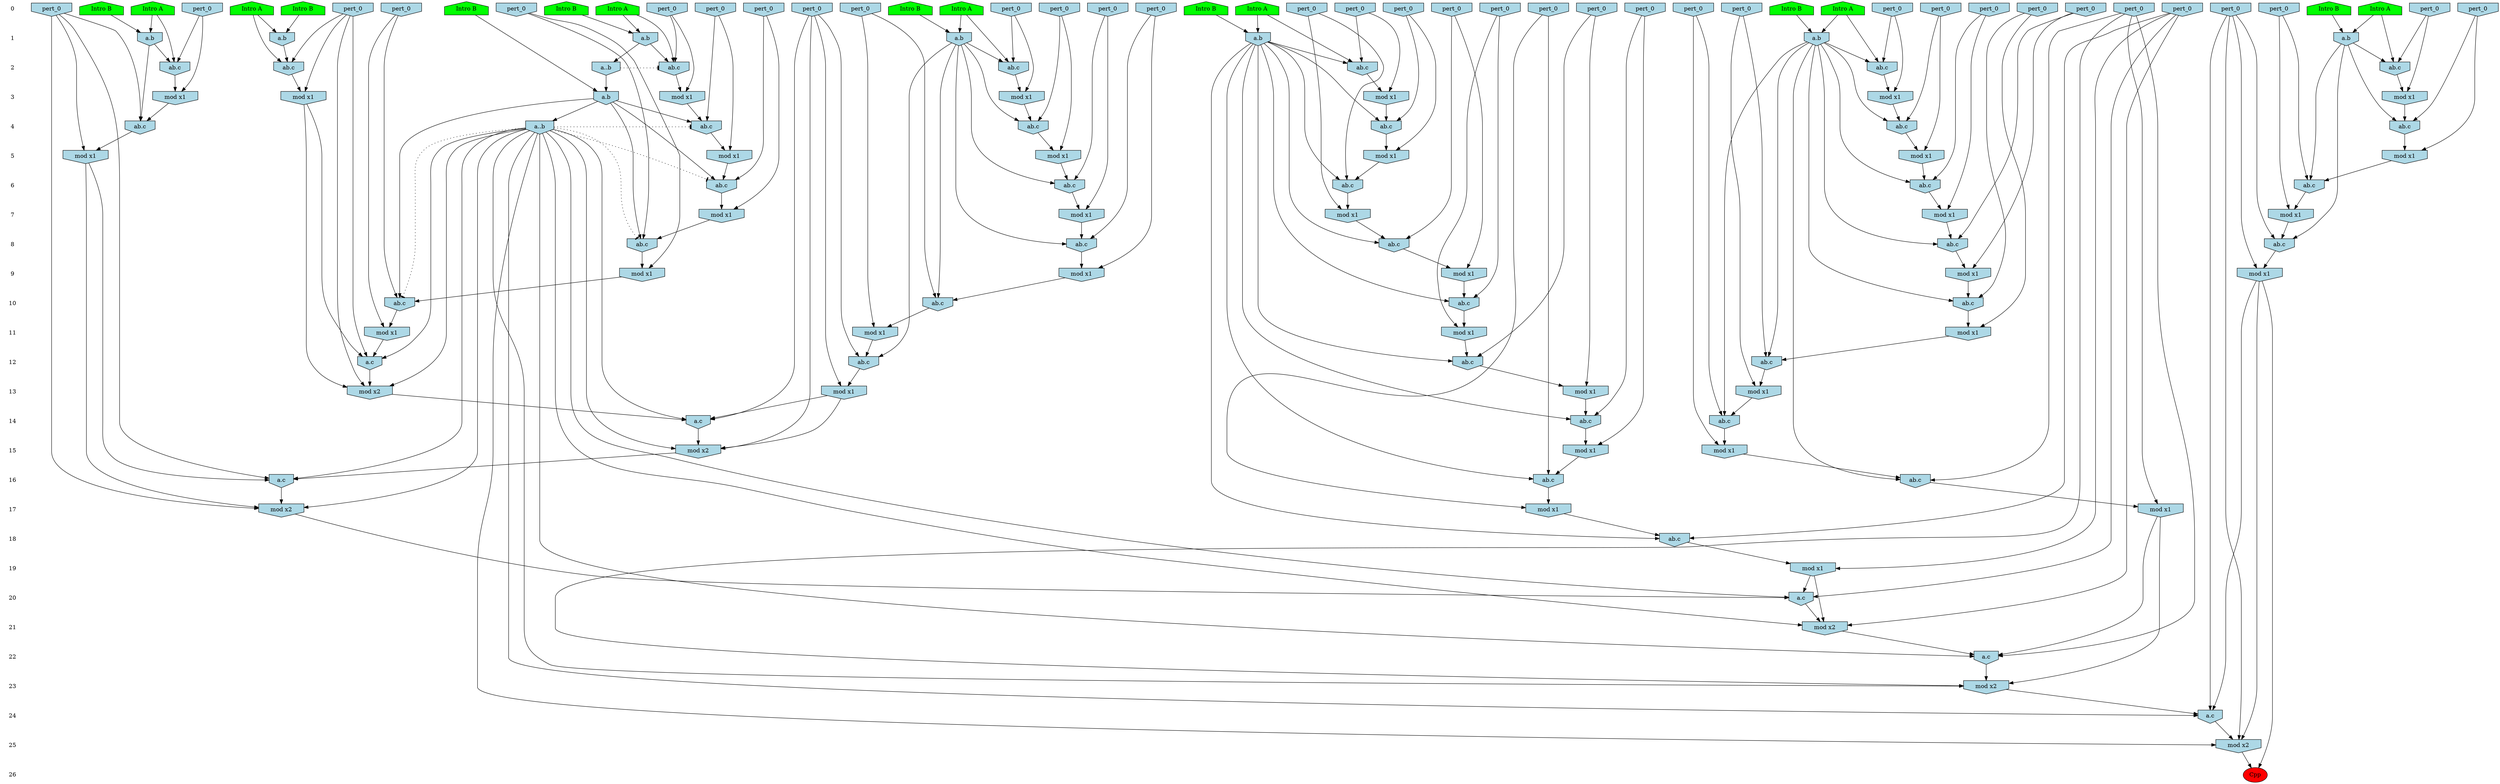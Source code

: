 /* Compression of 1 causal flows obtained in average at 2.005175E+01 t.u */
/* Compressed causal flows were: [10] */
digraph G{
 ranksep=.5 ; 
{ rank = same ; "0" [shape=plaintext] ; node_1 [label ="Intro B", shape=house, style=filled, fillcolor=green] ;
node_2 [label ="Intro B", shape=house, style=filled, fillcolor=green] ;
node_3 [label ="Intro A", shape=house, style=filled, fillcolor=green] ;
node_4 [label ="Intro A", shape=house, style=filled, fillcolor=green] ;
node_5 [label ="Intro B", shape=house, style=filled, fillcolor=green] ;
node_6 [label ="Intro B", shape=house, style=filled, fillcolor=green] ;
node_7 [label ="Intro A", shape=house, style=filled, fillcolor=green] ;
node_8 [label ="Intro A", shape=house, style=filled, fillcolor=green] ;
node_9 [label ="Intro A", shape=house, style=filled, fillcolor=green] ;
node_10 [label ="Intro B", shape=house, style=filled, fillcolor=green] ;
node_11 [label ="Intro B", shape=house, style=filled, fillcolor=green] ;
node_12 [label ="Intro A", shape=house, style=filled, fillcolor=green] ;
node_13 [label ="Intro A", shape=house, style=filled, fillcolor=green] ;
node_14 [label ="Intro B", shape=house, style=filled, fillcolor=green] ;
node_15 [label ="Intro B", shape=house, style=filled, fillcolor=green] ;
node_23 [label="pert_0", shape=invhouse, style=filled, fillcolor = lightblue] ;
node_24 [label="pert_0", shape=invhouse, style=filled, fillcolor = lightblue] ;
node_25 [label="pert_0", shape=invhouse, style=filled, fillcolor = lightblue] ;
node_26 [label="pert_0", shape=invhouse, style=filled, fillcolor = lightblue] ;
node_27 [label="pert_0", shape=invhouse, style=filled, fillcolor = lightblue] ;
node_28 [label="pert_0", shape=invhouse, style=filled, fillcolor = lightblue] ;
node_29 [label="pert_0", shape=invhouse, style=filled, fillcolor = lightblue] ;
node_30 [label="pert_0", shape=invhouse, style=filled, fillcolor = lightblue] ;
node_31 [label="pert_0", shape=invhouse, style=filled, fillcolor = lightblue] ;
node_32 [label="pert_0", shape=invhouse, style=filled, fillcolor = lightblue] ;
node_33 [label="pert_0", shape=invhouse, style=filled, fillcolor = lightblue] ;
node_34 [label="pert_0", shape=invhouse, style=filled, fillcolor = lightblue] ;
node_35 [label="pert_0", shape=invhouse, style=filled, fillcolor = lightblue] ;
node_36 [label="pert_0", shape=invhouse, style=filled, fillcolor = lightblue] ;
node_37 [label="pert_0", shape=invhouse, style=filled, fillcolor = lightblue] ;
node_38 [label="pert_0", shape=invhouse, style=filled, fillcolor = lightblue] ;
node_39 [label="pert_0", shape=invhouse, style=filled, fillcolor = lightblue] ;
node_40 [label="pert_0", shape=invhouse, style=filled, fillcolor = lightblue] ;
node_41 [label="pert_0", shape=invhouse, style=filled, fillcolor = lightblue] ;
node_42 [label="pert_0", shape=invhouse, style=filled, fillcolor = lightblue] ;
node_43 [label="pert_0", shape=invhouse, style=filled, fillcolor = lightblue] ;
node_44 [label="pert_0", shape=invhouse, style=filled, fillcolor = lightblue] ;
node_45 [label="pert_0", shape=invhouse, style=filled, fillcolor = lightblue] ;
node_46 [label="pert_0", shape=invhouse, style=filled, fillcolor = lightblue] ;
node_47 [label="pert_0", shape=invhouse, style=filled, fillcolor = lightblue] ;
node_48 [label="pert_0", shape=invhouse, style=filled, fillcolor = lightblue] ;
node_49 [label="pert_0", shape=invhouse, style=filled, fillcolor = lightblue] ;
node_50 [label="pert_0", shape=invhouse, style=filled, fillcolor = lightblue] ;
node_51 [label="pert_0", shape=invhouse, style=filled, fillcolor = lightblue] ;
node_52 [label="pert_0", shape=invhouse, style=filled, fillcolor = lightblue] ;
node_53 [label="pert_0", shape=invhouse, style=filled, fillcolor = lightblue] ;
node_54 [label="pert_0", shape=invhouse, style=filled, fillcolor = lightblue] ;
node_55 [label="pert_0", shape=invhouse, style=filled, fillcolor = lightblue] ;
node_56 [label="pert_0", shape=invhouse, style=filled, fillcolor = lightblue] ;
node_57 [label="pert_0", shape=invhouse, style=filled, fillcolor = lightblue] ;
}
{ rank = same ; "1" [shape=plaintext] ; node_16 [label="a.b", shape=invhouse, style=filled, fillcolor = lightblue] ;
node_17 [label="a.b", shape=invhouse, style=filled, fillcolor = lightblue] ;
node_18 [label="a.b", shape=invhouse, style=filled, fillcolor = lightblue] ;
node_19 [label="a.b", shape=invhouse, style=filled, fillcolor = lightblue] ;
node_20 [label="a.b", shape=invhouse, style=filled, fillcolor = lightblue] ;
node_21 [label="a.b", shape=invhouse, style=filled, fillcolor = lightblue] ;
node_22 [label="a.b", shape=invhouse, style=filled, fillcolor = lightblue] ;
}
{ rank = same ; "2" [shape=plaintext] ; node_58 [label="ab.c", shape=invhouse, style=filled, fillcolor = lightblue] ;
node_59 [label="ab.c", shape=invhouse, style=filled, fillcolor = lightblue] ;
node_60 [label="ab.c", shape=invhouse, style=filled, fillcolor = lightblue] ;
node_61 [label="ab.c", shape=invhouse, style=filled, fillcolor = lightblue] ;
node_62 [label="ab.c", shape=invhouse, style=filled, fillcolor = lightblue] ;
node_63 [label="a..b", shape=invhouse, style=filled, fillcolor = lightblue] ;
node_64 [label="ab.c", shape=invhouse, style=filled, fillcolor = lightblue] ;
node_69 [label="ab.c", shape=invhouse, style=filled, fillcolor = lightblue] ;
}
{ rank = same ; "3" [shape=plaintext] ; node_65 [label="mod x1", shape=invhouse, style=filled, fillcolor = lightblue] ;
node_66 [label="mod x1", shape=invhouse, style=filled, fillcolor = lightblue] ;
node_68 [label="mod x1", shape=invhouse, style=filled, fillcolor = lightblue] ;
node_70 [label="mod x1", shape=invhouse, style=filled, fillcolor = lightblue] ;
node_72 [label="mod x1", shape=invhouse, style=filled, fillcolor = lightblue] ;
node_76 [label="mod x1", shape=invhouse, style=filled, fillcolor = lightblue] ;
node_85 [label="mod x1", shape=invhouse, style=filled, fillcolor = lightblue] ;
node_92 [label="a.b", shape=invhouse, style=filled, fillcolor = lightblue] ;
}
{ rank = same ; "4" [shape=plaintext] ; node_67 [label="ab.c", shape=invhouse, style=filled, fillcolor = lightblue] ;
node_73 [label="ab.c", shape=invhouse, style=filled, fillcolor = lightblue] ;
node_74 [label="ab.c", shape=invhouse, style=filled, fillcolor = lightblue] ;
node_75 [label="ab.c", shape=invhouse, style=filled, fillcolor = lightblue] ;
node_80 [label="ab.c", shape=invhouse, style=filled, fillcolor = lightblue] ;
node_94 [label="ab.c", shape=invhouse, style=filled, fillcolor = lightblue] ;
node_122 [label="a..b", shape=invhouse, style=filled, fillcolor = lightblue] ;
}
{ rank = same ; "5" [shape=plaintext] ; node_71 [label="mod x1", shape=invhouse, style=filled, fillcolor = lightblue] ;
node_77 [label="mod x1", shape=invhouse, style=filled, fillcolor = lightblue] ;
node_83 [label="mod x1", shape=invhouse, style=filled, fillcolor = lightblue] ;
node_87 [label="mod x1", shape=invhouse, style=filled, fillcolor = lightblue] ;
node_95 [label="mod x1", shape=invhouse, style=filled, fillcolor = lightblue] ;
node_97 [label="mod x1", shape=invhouse, style=filled, fillcolor = lightblue] ;
}
{ rank = same ; "6" [shape=plaintext] ; node_78 [label="ab.c", shape=invhouse, style=filled, fillcolor = lightblue] ;
node_79 [label="ab.c", shape=invhouse, style=filled, fillcolor = lightblue] ;
node_88 [label="ab.c", shape=invhouse, style=filled, fillcolor = lightblue] ;
node_98 [label="ab.c", shape=invhouse, style=filled, fillcolor = lightblue] ;
node_101 [label="ab.c", shape=invhouse, style=filled, fillcolor = lightblue] ;
}
{ rank = same ; "7" [shape=plaintext] ; node_81 [label="mod x1", shape=invhouse, style=filled, fillcolor = lightblue] ;
node_90 [label="mod x1", shape=invhouse, style=filled, fillcolor = lightblue] ;
node_102 [label="mod x1", shape=invhouse, style=filled, fillcolor = lightblue] ;
node_105 [label="mod x1", shape=invhouse, style=filled, fillcolor = lightblue] ;
node_115 [label="mod x1", shape=invhouse, style=filled, fillcolor = lightblue] ;
}
{ rank = same ; "8" [shape=plaintext] ; node_82 [label="ab.c", shape=invhouse, style=filled, fillcolor = lightblue] ;
node_91 [label="ab.c", shape=invhouse, style=filled, fillcolor = lightblue] ;
node_106 [label="ab.c", shape=invhouse, style=filled, fillcolor = lightblue] ;
node_107 [label="ab.c", shape=invhouse, style=filled, fillcolor = lightblue] ;
node_117 [label="ab.c", shape=invhouse, style=filled, fillcolor = lightblue] ;
}
{ rank = same ; "9" [shape=plaintext] ; node_84 [label="mod x1", shape=invhouse, style=filled, fillcolor = lightblue] ;
node_96 [label="mod x1", shape=invhouse, style=filled, fillcolor = lightblue] ;
node_108 [label="mod x1", shape=invhouse, style=filled, fillcolor = lightblue] ;
node_111 [label="mod x1", shape=invhouse, style=filled, fillcolor = lightblue] ;
node_120 [label="mod x1", shape=invhouse, style=filled, fillcolor = lightblue] ;
}
{ rank = same ; "10" [shape=plaintext] ; node_86 [label="ab.c", shape=invhouse, style=filled, fillcolor = lightblue] ;
node_109 [label="ab.c", shape=invhouse, style=filled, fillcolor = lightblue] ;
node_112 [label="ab.c", shape=invhouse, style=filled, fillcolor = lightblue] ;
node_113 [label="ab.c", shape=invhouse, style=filled, fillcolor = lightblue] ;
}
{ rank = same ; "11" [shape=plaintext] ; node_89 [label="mod x1", shape=invhouse, style=filled, fillcolor = lightblue] ;
node_114 [label="mod x1", shape=invhouse, style=filled, fillcolor = lightblue] ;
node_118 [label="mod x1", shape=invhouse, style=filled, fillcolor = lightblue] ;
node_121 [label="mod x1", shape=invhouse, style=filled, fillcolor = lightblue] ;
}
{ rank = same ; "12" [shape=plaintext] ; node_93 [label="ab.c", shape=invhouse, style=filled, fillcolor = lightblue] ;
node_116 [label="ab.c", shape=invhouse, style=filled, fillcolor = lightblue] ;
node_119 [label="ab.c", shape=invhouse, style=filled, fillcolor = lightblue] ;
node_123 [label="a.c", shape=invhouse, style=filled, fillcolor = lightblue] ;
}
{ rank = same ; "13" [shape=plaintext] ; node_99 [label="mod x1", shape=invhouse, style=filled, fillcolor = lightblue] ;
node_124 [label="mod x2", shape=invhouse, style=filled, fillcolor = lightblue] ;
node_125 [label="mod x1", shape=invhouse, style=filled, fillcolor = lightblue] ;
node_127 [label="mod x1", shape=invhouse, style=filled, fillcolor = lightblue] ;
}
{ rank = same ; "14" [shape=plaintext] ; node_100 [label="ab.c", shape=invhouse, style=filled, fillcolor = lightblue] ;
node_126 [label="a.c", shape=invhouse, style=filled, fillcolor = lightblue] ;
node_128 [label="ab.c", shape=invhouse, style=filled, fillcolor = lightblue] ;
}
{ rank = same ; "15" [shape=plaintext] ; node_103 [label="mod x1", shape=invhouse, style=filled, fillcolor = lightblue] ;
node_129 [label="mod x1", shape=invhouse, style=filled, fillcolor = lightblue] ;
node_134 [label="mod x2", shape=invhouse, style=filled, fillcolor = lightblue] ;
}
{ rank = same ; "16" [shape=plaintext] ; node_104 [label="ab.c", shape=invhouse, style=filled, fillcolor = lightblue] ;
node_130 [label="ab.c", shape=invhouse, style=filled, fillcolor = lightblue] ;
node_135 [label="a.c", shape=invhouse, style=filled, fillcolor = lightblue] ;
}
{ rank = same ; "17" [shape=plaintext] ; node_110 [label="mod x1", shape=invhouse, style=filled, fillcolor = lightblue] ;
node_131 [label="mod x1", shape=invhouse, style=filled, fillcolor = lightblue] ;
node_136 [label="mod x2", shape=invhouse, style=filled, fillcolor = lightblue] ;
}
{ rank = same ; "18" [shape=plaintext] ; node_132 [label="ab.c", shape=invhouse, style=filled, fillcolor = lightblue] ;
}
{ rank = same ; "19" [shape=plaintext] ; node_133 [label="mod x1", shape=invhouse, style=filled, fillcolor = lightblue] ;
}
{ rank = same ; "20" [shape=plaintext] ; node_137 [label="a.c", shape=invhouse, style=filled, fillcolor = lightblue] ;
}
{ rank = same ; "21" [shape=plaintext] ; node_138 [label="mod x2", shape=invhouse, style=filled, fillcolor = lightblue] ;
}
{ rank = same ; "22" [shape=plaintext] ; node_139 [label="a.c", shape=invhouse, style=filled, fillcolor = lightblue] ;
}
{ rank = same ; "23" [shape=plaintext] ; node_140 [label="mod x2", shape=invhouse, style=filled, fillcolor = lightblue] ;
}
{ rank = same ; "24" [shape=plaintext] ; node_141 [label="a.c", shape=invhouse, style=filled, fillcolor = lightblue] ;
}
{ rank = same ; "25" [shape=plaintext] ; node_142 [label="mod x2", shape=invhouse, style=filled, fillcolor = lightblue] ;
}
{ rank = same ; "26" [shape=plaintext] ; node_143 [label ="Cpp", style=filled, fillcolor=red] ;
}
"0" -> "1" [style="invis"]; 
"1" -> "2" [style="invis"]; 
"2" -> "3" [style="invis"]; 
"3" -> "4" [style="invis"]; 
"4" -> "5" [style="invis"]; 
"5" -> "6" [style="invis"]; 
"6" -> "7" [style="invis"]; 
"7" -> "8" [style="invis"]; 
"8" -> "9" [style="invis"]; 
"9" -> "10" [style="invis"]; 
"10" -> "11" [style="invis"]; 
"11" -> "12" [style="invis"]; 
"12" -> "13" [style="invis"]; 
"13" -> "14" [style="invis"]; 
"14" -> "15" [style="invis"]; 
"15" -> "16" [style="invis"]; 
"16" -> "17" [style="invis"]; 
"17" -> "18" [style="invis"]; 
"18" -> "19" [style="invis"]; 
"19" -> "20" [style="invis"]; 
"20" -> "21" [style="invis"]; 
"21" -> "22" [style="invis"]; 
"22" -> "23" [style="invis"]; 
"23" -> "24" [style="invis"]; 
"24" -> "25" [style="invis"]; 
"25" -> "26" [style="invis"]; 
node_2 -> node_16
node_3 -> node_16
node_7 -> node_17
node_14 -> node_17
node_1 -> node_18
node_13 -> node_18
node_5 -> node_19
node_9 -> node_19
node_4 -> node_20
node_6 -> node_20
node_8 -> node_21
node_10 -> node_21
node_12 -> node_22
node_15 -> node_22
node_8 -> node_58
node_21 -> node_58
node_34 -> node_58
node_7 -> node_59
node_17 -> node_59
node_33 -> node_59
node_4 -> node_60
node_20 -> node_60
node_29 -> node_60
node_13 -> node_61
node_18 -> node_61
node_53 -> node_61
node_9 -> node_62
node_19 -> node_62
node_43 -> node_62
node_19 -> node_63
node_3 -> node_64
node_16 -> node_64
node_37 -> node_64
node_29 -> node_65
node_60 -> node_65
node_33 -> node_66
node_59 -> node_66
node_17 -> node_67
node_56 -> node_67
node_66 -> node_67
node_37 -> node_68
node_64 -> node_68
node_12 -> node_69
node_22 -> node_69
node_26 -> node_69
node_53 -> node_70
node_61 -> node_70
node_56 -> node_71
node_67 -> node_71
node_26 -> node_72
node_69 -> node_72
node_16 -> node_73
node_31 -> node_73
node_68 -> node_73
node_18 -> node_74
node_50 -> node_74
node_70 -> node_74
node_22 -> node_75
node_24 -> node_75
node_72 -> node_75
node_34 -> node_76
node_58 -> node_76
node_50 -> node_77
node_74 -> node_77
node_17 -> node_78
node_42 -> node_78
node_71 -> node_78
node_18 -> node_79
node_52 -> node_79
node_77 -> node_79
node_21 -> node_80
node_46 -> node_80
node_76 -> node_80
node_42 -> node_81
node_78 -> node_81
node_17 -> node_82
node_57 -> node_82
node_81 -> node_82
node_46 -> node_83
node_80 -> node_83
node_57 -> node_84
node_82 -> node_84
node_43 -> node_85
node_62 -> node_85
node_17 -> node_86
node_47 -> node_86
node_84 -> node_86
node_24 -> node_87
node_75 -> node_87
node_22 -> node_88
node_54 -> node_88
node_87 -> node_88
node_47 -> node_89
node_86 -> node_89
node_52 -> node_90
node_79 -> node_90
node_18 -> node_91
node_55 -> node_91
node_90 -> node_91
node_11 -> node_92
node_63 -> node_92
node_17 -> node_93
node_36 -> node_93
node_89 -> node_93
node_41 -> node_94
node_85 -> node_94
node_92 -> node_94
node_41 -> node_95
node_94 -> node_95
node_55 -> node_96
node_91 -> node_96
node_31 -> node_97
node_73 -> node_97
node_32 -> node_98
node_92 -> node_98
node_95 -> node_98
node_36 -> node_99
node_93 -> node_99
node_17 -> node_100
node_51 -> node_100
node_99 -> node_100
node_16 -> node_101
node_38 -> node_101
node_97 -> node_101
node_38 -> node_102
node_101 -> node_102
node_51 -> node_103
node_100 -> node_103
node_17 -> node_104
node_48 -> node_104
node_103 -> node_104
node_32 -> node_105
node_98 -> node_105
node_25 -> node_106
node_92 -> node_106
node_105 -> node_106
node_16 -> node_107
node_40 -> node_107
node_102 -> node_107
node_25 -> node_108
node_106 -> node_108
node_18 -> node_109
node_39 -> node_109
node_96 -> node_109
node_48 -> node_110
node_104 -> node_110
node_40 -> node_111
node_107 -> node_111
node_16 -> node_112
node_35 -> node_112
node_111 -> node_112
node_45 -> node_113
node_92 -> node_113
node_108 -> node_113
node_35 -> node_114
node_112 -> node_114
node_54 -> node_115
node_88 -> node_115
node_16 -> node_116
node_23 -> node_116
node_114 -> node_116
node_22 -> node_117
node_44 -> node_117
node_115 -> node_117
node_39 -> node_118
node_109 -> node_118
node_18 -> node_119
node_49 -> node_119
node_118 -> node_119
node_44 -> node_120
node_117 -> node_120
node_45 -> node_121
node_113 -> node_121
node_92 -> node_122
node_29 -> node_123
node_65 -> node_123
node_121 -> node_123
node_122 -> node_123
node_29 -> node_124
node_65 -> node_124
node_122 -> node_124
node_123 -> node_124
node_23 -> node_125
node_116 -> node_125
node_23 -> node_126
node_122 -> node_126
node_124 -> node_126
node_125 -> node_126
node_49 -> node_127
node_119 -> node_127
node_18 -> node_128
node_30 -> node_128
node_127 -> node_128
node_30 -> node_129
node_128 -> node_129
node_18 -> node_130
node_27 -> node_130
node_129 -> node_130
node_27 -> node_131
node_130 -> node_131
node_18 -> node_132
node_28 -> node_132
node_131 -> node_132
node_28 -> node_133
node_132 -> node_133
node_23 -> node_134
node_122 -> node_134
node_125 -> node_134
node_126 -> node_134
node_46 -> node_135
node_83 -> node_135
node_122 -> node_135
node_134 -> node_135
node_46 -> node_136
node_83 -> node_136
node_122 -> node_136
node_135 -> node_136
node_28 -> node_137
node_122 -> node_137
node_133 -> node_137
node_136 -> node_137
node_28 -> node_138
node_122 -> node_138
node_133 -> node_138
node_137 -> node_138
node_48 -> node_139
node_110 -> node_139
node_122 -> node_139
node_138 -> node_139
node_48 -> node_140
node_110 -> node_140
node_122 -> node_140
node_139 -> node_140
node_44 -> node_141
node_120 -> node_141
node_122 -> node_141
node_140 -> node_141
node_44 -> node_142
node_120 -> node_142
node_122 -> node_142
node_141 -> node_142
node_120 -> node_143
node_142 -> node_143
node_63 -> node_62 [style=dotted, arrowhead = tee] 
node_122 -> node_94 [style=dotted, arrowhead = tee] 
node_122 -> node_98 [style=dotted, arrowhead = tee] 
node_122 -> node_106 [style=dotted, arrowhead = tee] 
node_122 -> node_113 [style=dotted, arrowhead = tee] 
}
/*
 Dot generation time: 0.004001
*/